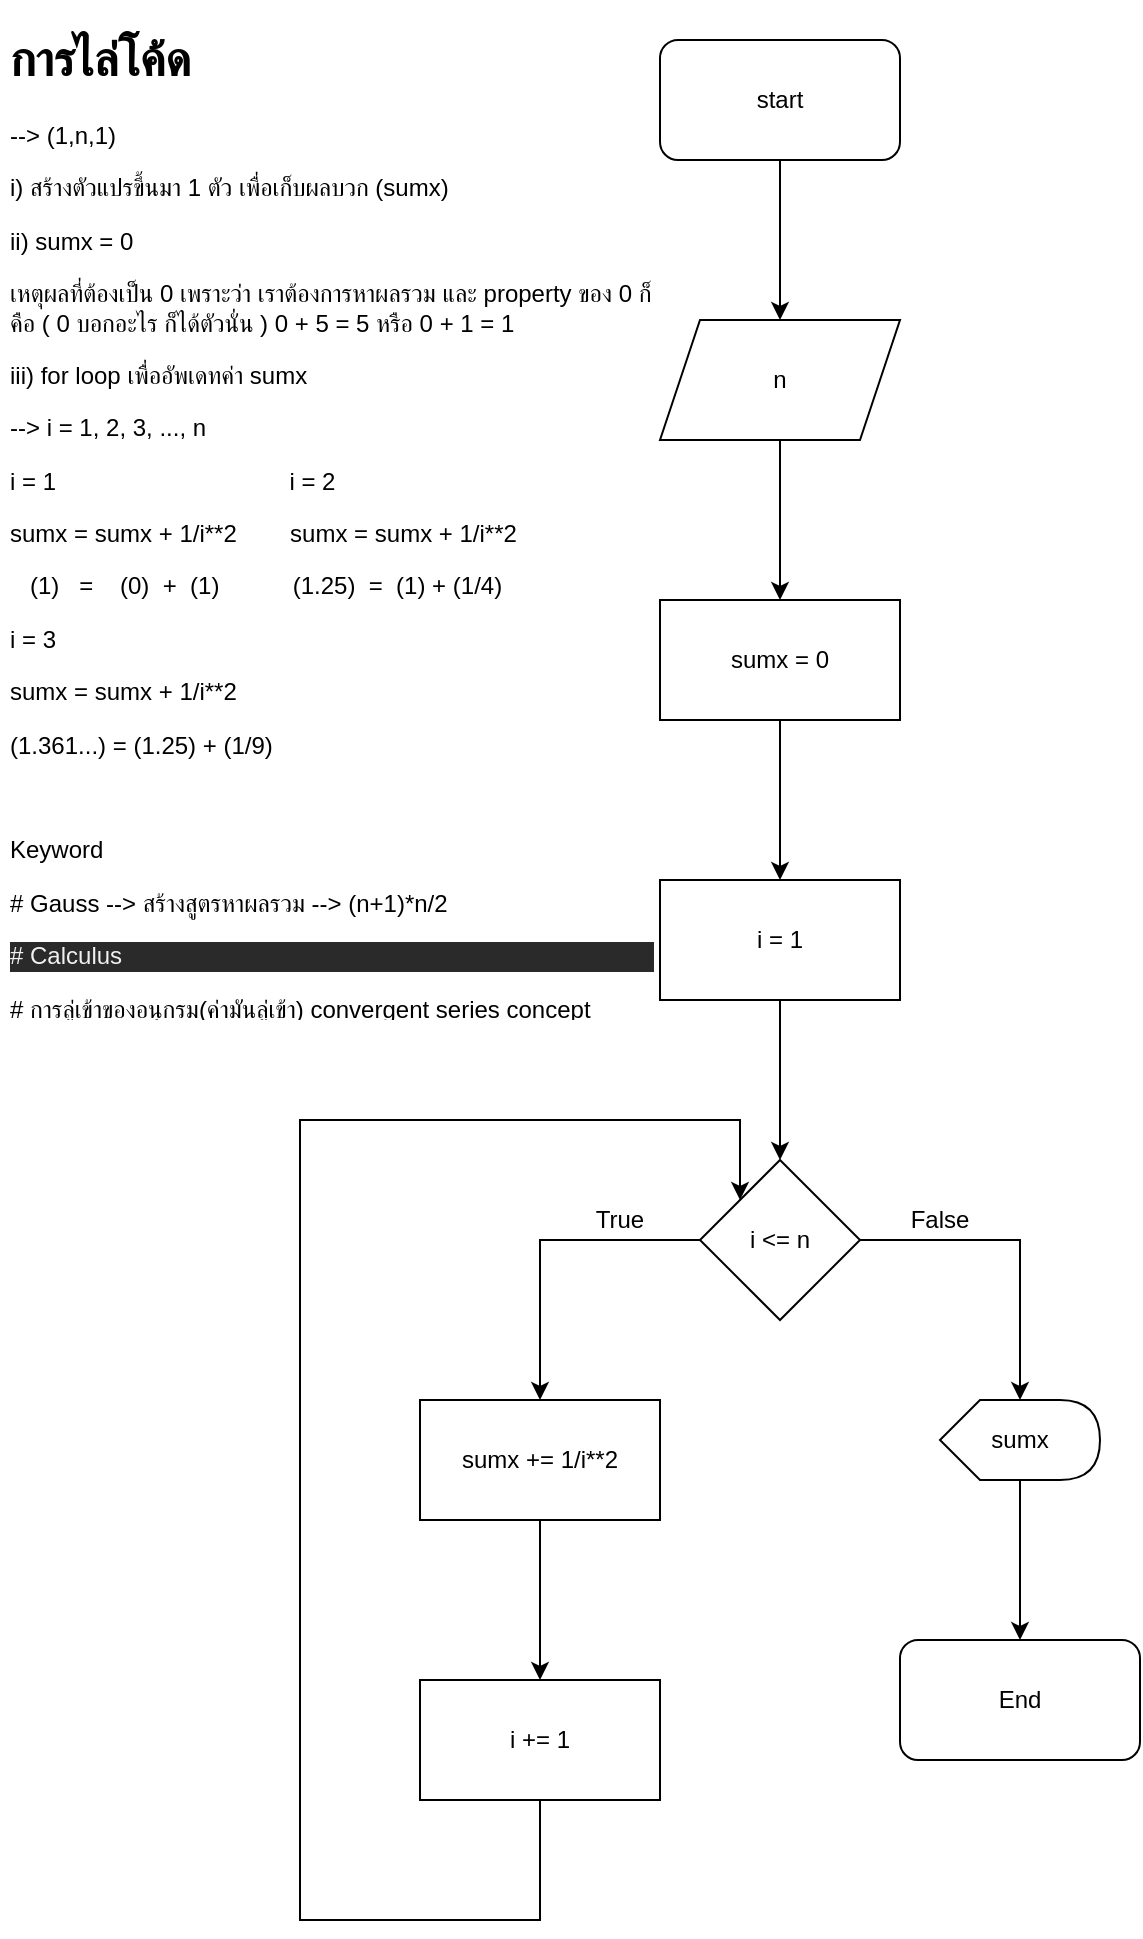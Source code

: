<mxfile>
    <diagram id="YXYLW_e8zqGE-3A2bE3f" name="Page-1">
        <mxGraphModel dx="570" dy="593" grid="1" gridSize="10" guides="1" tooltips="1" connect="1" arrows="1" fold="1" page="1" pageScale="1" pageWidth="827" pageHeight="1169" math="0" shadow="0">
            <root>
                <mxCell id="0"/>
                <mxCell id="1" parent="0"/>
                <mxCell id="32" value="&lt;h1&gt;การไล่โค้ด&lt;/h1&gt;&lt;p&gt;&lt;span&gt;--&amp;gt; (1,n,1)&lt;/span&gt;&lt;/p&gt;&lt;p&gt;&lt;span&gt;i) สร้างตัวแปรขึ้นมา 1 ตัว เพื่อเก็บผลบวก (sumx)&lt;/span&gt;&lt;br&gt;&lt;/p&gt;&lt;p&gt;ii) sumx = 0&lt;/p&gt;&lt;p&gt;เหตุผลที่ต้องเป็น 0 เพราะว่า เราต้องการหาผลรวม และ property ของ 0 ก็คือ ( 0 บอกอะไร ก็ได้ตัวนั่น ) 0 + 5 = 5 หรือ 0 + 1 = 1&lt;/p&gt;&lt;p&gt;iii) for loop เพื่ออัพเดทค่า sumx&lt;/p&gt;&lt;p&gt;--&amp;gt; i = 1, 2, 3, ..., n&lt;/p&gt;&lt;p&gt;i = 1&amp;nbsp; &amp;nbsp; &amp;nbsp; &amp;nbsp; &amp;nbsp; &amp;nbsp; &amp;nbsp; &amp;nbsp; &amp;nbsp; &amp;nbsp; &amp;nbsp; &amp;nbsp; &amp;nbsp; &amp;nbsp; &amp;nbsp; &amp;nbsp; &amp;nbsp; &amp;nbsp;i = 2&lt;/p&gt;&lt;p&gt;sumx = sumx + 1/i**2&amp;nbsp; &amp;nbsp; &amp;nbsp; &amp;nbsp; sumx = sumx + 1/i**2&lt;/p&gt;&lt;p&gt;&amp;nbsp; &amp;nbsp;(1)&amp;nbsp; &amp;nbsp;=&amp;nbsp; &amp;nbsp; (0)&amp;nbsp; +&amp;nbsp; (1)&amp;nbsp; &amp;nbsp; &amp;nbsp; &amp;nbsp; &amp;nbsp; &amp;nbsp;(1.25)&amp;nbsp; =&amp;nbsp; (1) + (1/4)&lt;/p&gt;&lt;p&gt;i = 3&lt;/p&gt;&lt;p&gt;sumx = sumx + 1/i**2&lt;/p&gt;&lt;p&gt;(1.361...) = (1.25) + (1/9)&lt;/p&gt;&lt;p&gt;&lt;br&gt;&lt;/p&gt;&lt;p&gt;Keyword&lt;/p&gt;&lt;p&gt;# Gauss --&amp;gt; สร้างสูตรหาผลรวม --&amp;gt; (n+1)*n/2&lt;/p&gt;&lt;p&gt;&lt;span style=&quot;color: rgb(240 , 240 , 240) ; font-family: &amp;#34;helvetica&amp;#34; ; font-size: 12px ; font-style: normal ; font-weight: 400 ; letter-spacing: normal ; text-align: left ; text-indent: 0px ; text-transform: none ; word-spacing: 0px ; background-color: rgb(42 , 42 , 42) ; float: none ; display: inline&quot;&gt;&lt;/span&gt;&lt;/p&gt;&lt;p style=&quot;color: rgb(240 , 240 , 240) ; font-family: &amp;#34;helvetica&amp;#34; ; font-size: 12px ; font-style: normal ; font-weight: 400 ; letter-spacing: normal ; text-align: left ; text-indent: 0px ; text-transform: none ; word-spacing: 0px ; background-color: rgb(42 , 42 , 42)&quot;&gt;# Calculus&lt;/p&gt;&lt;p&gt;# การ​ลู่เข้าของอนุกรม(ค่ามันลู่เข้า)&amp;nbsp;&lt;span&gt;convergent series concept&lt;/span&gt;&lt;/p&gt;" style="text;html=1;strokeColor=none;fillColor=none;spacing=5;spacingTop=-20;whiteSpace=wrap;overflow=hidden;rounded=0;" parent="1" vertex="1">
                    <mxGeometry x="30" y="30" width="330" height="500" as="geometry"/>
                </mxCell>
                <mxCell id="35" style="edgeStyle=orthogonalEdgeStyle;rounded=0;orthogonalLoop=1;jettySize=auto;html=1;" parent="1" source="33" target="34" edge="1">
                    <mxGeometry relative="1" as="geometry"/>
                </mxCell>
                <mxCell id="33" value="start" style="rounded=1;whiteSpace=wrap;html=1;" parent="1" vertex="1">
                    <mxGeometry x="360" y="40" width="120" height="60" as="geometry"/>
                </mxCell>
                <mxCell id="37" style="edgeStyle=orthogonalEdgeStyle;rounded=0;orthogonalLoop=1;jettySize=auto;html=1;" parent="1" source="34" target="36" edge="1">
                    <mxGeometry relative="1" as="geometry"/>
                </mxCell>
                <mxCell id="34" value="n" style="shape=parallelogram;perimeter=parallelogramPerimeter;whiteSpace=wrap;html=1;fixedSize=1;" parent="1" vertex="1">
                    <mxGeometry x="360" y="180" width="120" height="60" as="geometry"/>
                </mxCell>
                <mxCell id="39" style="edgeStyle=orthogonalEdgeStyle;rounded=0;orthogonalLoop=1;jettySize=auto;html=1;" parent="1" source="36" target="38" edge="1">
                    <mxGeometry relative="1" as="geometry"/>
                </mxCell>
                <mxCell id="36" value="sumx = 0" style="rounded=0;whiteSpace=wrap;html=1;" parent="1" vertex="1">
                    <mxGeometry x="360" y="320" width="120" height="60" as="geometry"/>
                </mxCell>
                <mxCell id="41" style="edgeStyle=orthogonalEdgeStyle;rounded=0;orthogonalLoop=1;jettySize=auto;html=1;" parent="1" source="38" target="40" edge="1">
                    <mxGeometry relative="1" as="geometry"/>
                </mxCell>
                <mxCell id="38" value="i = 1" style="rounded=0;whiteSpace=wrap;html=1;" parent="1" vertex="1">
                    <mxGeometry x="360" y="460" width="120" height="60" as="geometry"/>
                </mxCell>
                <mxCell id="43" style="edgeStyle=orthogonalEdgeStyle;rounded=0;orthogonalLoop=1;jettySize=auto;html=1;" parent="1" source="40" target="42" edge="1">
                    <mxGeometry relative="1" as="geometry"/>
                </mxCell>
                <mxCell id="49" style="edgeStyle=orthogonalEdgeStyle;rounded=0;orthogonalLoop=1;jettySize=auto;html=1;" parent="1" source="40" target="48" edge="1">
                    <mxGeometry relative="1" as="geometry"/>
                </mxCell>
                <mxCell id="40" value="i &amp;lt;= n" style="rhombus;whiteSpace=wrap;html=1;" parent="1" vertex="1">
                    <mxGeometry x="380" y="600" width="80" height="80" as="geometry"/>
                </mxCell>
                <mxCell id="45" style="edgeStyle=orthogonalEdgeStyle;rounded=0;orthogonalLoop=1;jettySize=auto;html=1;" parent="1" source="42" target="44" edge="1">
                    <mxGeometry relative="1" as="geometry"/>
                </mxCell>
                <mxCell id="42" value="sumx += 1/i**2" style="rounded=0;whiteSpace=wrap;html=1;" parent="1" vertex="1">
                    <mxGeometry x="240" y="720" width="120" height="60" as="geometry"/>
                </mxCell>
                <mxCell id="47" style="edgeStyle=orthogonalEdgeStyle;rounded=0;orthogonalLoop=1;jettySize=auto;html=1;entryX=0;entryY=0;entryDx=0;entryDy=0;" parent="1" source="44" target="40" edge="1">
                    <mxGeometry relative="1" as="geometry">
                        <mxPoint x="50.0" y="740" as="targetPoint"/>
                        <Array as="points">
                            <mxPoint x="300" y="980"/>
                            <mxPoint x="180" y="980"/>
                            <mxPoint x="180" y="580"/>
                            <mxPoint x="400" y="580"/>
                        </Array>
                    </mxGeometry>
                </mxCell>
                <mxCell id="44" value="i += 1" style="rounded=0;whiteSpace=wrap;html=1;" parent="1" vertex="1">
                    <mxGeometry x="240" y="860" width="120" height="60" as="geometry"/>
                </mxCell>
                <mxCell id="51" style="edgeStyle=orthogonalEdgeStyle;rounded=0;orthogonalLoop=1;jettySize=auto;html=1;" parent="1" source="48" target="50" edge="1">
                    <mxGeometry relative="1" as="geometry"/>
                </mxCell>
                <mxCell id="48" value="sumx" style="shape=display;whiteSpace=wrap;html=1;" parent="1" vertex="1">
                    <mxGeometry x="500" y="720" width="80" height="40" as="geometry"/>
                </mxCell>
                <mxCell id="50" value="End" style="rounded=1;whiteSpace=wrap;html=1;" parent="1" vertex="1">
                    <mxGeometry x="480" y="840" width="120" height="60" as="geometry"/>
                </mxCell>
                <mxCell id="52" value="True" style="text;html=1;strokeColor=none;fillColor=none;align=center;verticalAlign=middle;whiteSpace=wrap;rounded=0;" parent="1" vertex="1">
                    <mxGeometry x="320" y="620" width="40" height="20" as="geometry"/>
                </mxCell>
                <mxCell id="53" value="False" style="text;html=1;strokeColor=none;fillColor=none;align=center;verticalAlign=middle;whiteSpace=wrap;rounded=0;" parent="1" vertex="1">
                    <mxGeometry x="480" y="620" width="40" height="20" as="geometry"/>
                </mxCell>
            </root>
        </mxGraphModel>
    </diagram>
</mxfile>